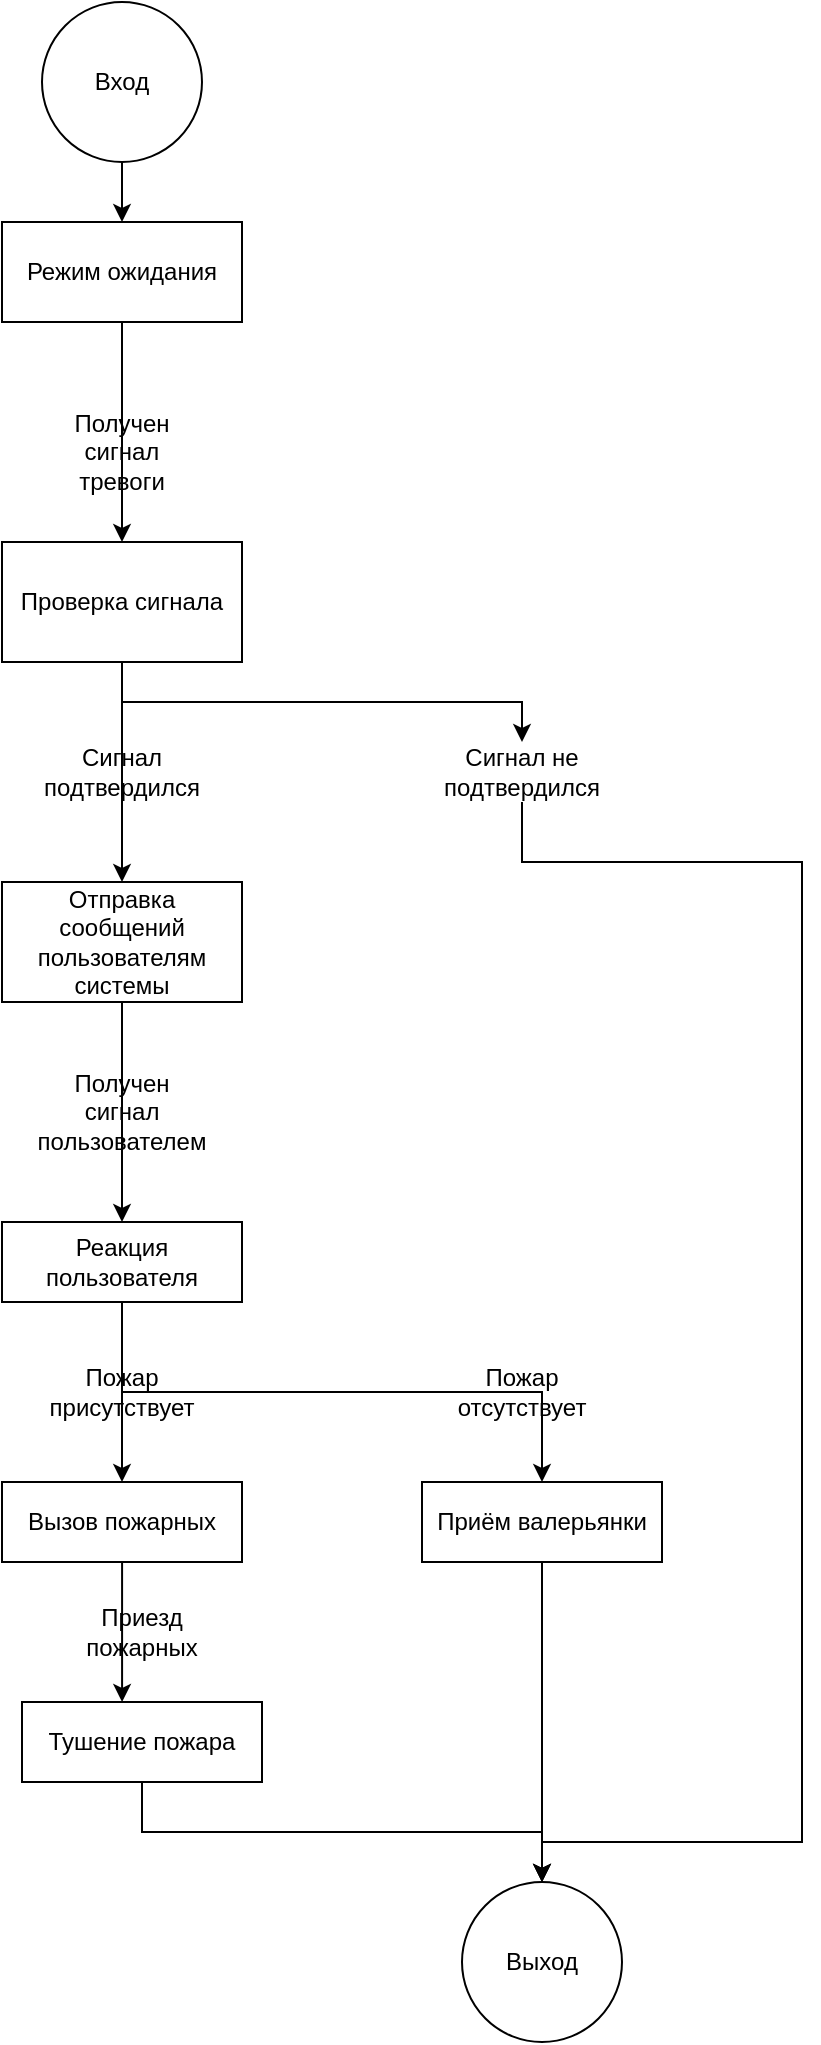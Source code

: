 <mxfile version="22.0.2" type="google">
  <diagram name="Страница — 1" id="r-74dag2j848HP66kEdz">
    <mxGraphModel grid="1" page="1" gridSize="10" guides="1" tooltips="1" connect="1" arrows="1" fold="1" pageScale="1" pageWidth="827" pageHeight="1169" math="0" shadow="0">
      <root>
        <mxCell id="0" />
        <mxCell id="1" parent="0" />
        <mxCell id="-jGCXitZd1qScIlEQwrW-18" style="edgeStyle=orthogonalEdgeStyle;rounded=0;orthogonalLoop=1;jettySize=auto;html=1;exitX=0.5;exitY=1;exitDx=0;exitDy=0;entryX=0.5;entryY=0;entryDx=0;entryDy=0;" edge="1" parent="1" source="h2VDmH4cyIxao1wa2fu7-1" target="-jGCXitZd1qScIlEQwrW-1">
          <mxGeometry relative="1" as="geometry" />
        </mxCell>
        <mxCell id="h2VDmH4cyIxao1wa2fu7-1" value="Вход" style="ellipse;whiteSpace=wrap;html=1;aspect=fixed;" vertex="1" parent="1">
          <mxGeometry x="360" y="30" width="80" height="80" as="geometry" />
        </mxCell>
        <mxCell id="-jGCXitZd1qScIlEQwrW-19" style="edgeStyle=orthogonalEdgeStyle;rounded=0;orthogonalLoop=1;jettySize=auto;html=1;exitX=0.5;exitY=1;exitDx=0;exitDy=0;entryX=0.5;entryY=0;entryDx=0;entryDy=0;" edge="1" parent="1" source="-jGCXitZd1qScIlEQwrW-1" target="-jGCXitZd1qScIlEQwrW-3">
          <mxGeometry relative="1" as="geometry" />
        </mxCell>
        <mxCell id="-jGCXitZd1qScIlEQwrW-1" value="Режим ожидания" style="rounded=0;whiteSpace=wrap;html=1;" vertex="1" parent="1">
          <mxGeometry x="340" y="140" width="120" height="50" as="geometry" />
        </mxCell>
        <mxCell id="-jGCXitZd1qScIlEQwrW-2" value="Получен сигнал тревоги" style="text;html=1;strokeColor=none;fillColor=none;align=center;verticalAlign=middle;whiteSpace=wrap;rounded=0;" vertex="1" parent="1">
          <mxGeometry x="370" y="240" width="60" height="30" as="geometry" />
        </mxCell>
        <mxCell id="-jGCXitZd1qScIlEQwrW-20" style="edgeStyle=orthogonalEdgeStyle;rounded=0;orthogonalLoop=1;jettySize=auto;html=1;exitX=0.5;exitY=1;exitDx=0;exitDy=0;entryX=0.5;entryY=0;entryDx=0;entryDy=0;" edge="1" parent="1" source="-jGCXitZd1qScIlEQwrW-3" target="-jGCXitZd1qScIlEQwrW-5">
          <mxGeometry relative="1" as="geometry" />
        </mxCell>
        <mxCell id="-jGCXitZd1qScIlEQwrW-27" style="edgeStyle=orthogonalEdgeStyle;rounded=0;orthogonalLoop=1;jettySize=auto;html=1;exitX=0.5;exitY=1;exitDx=0;exitDy=0;" edge="1" parent="1" source="-jGCXitZd1qScIlEQwrW-3" target="-jGCXitZd1qScIlEQwrW-6">
          <mxGeometry relative="1" as="geometry" />
        </mxCell>
        <mxCell id="-jGCXitZd1qScIlEQwrW-3" value="Проверка сигнала" style="rounded=0;whiteSpace=wrap;html=1;" vertex="1" parent="1">
          <mxGeometry x="340" y="300" width="120" height="60" as="geometry" />
        </mxCell>
        <mxCell id="-jGCXitZd1qScIlEQwrW-4" value="Сигнал подтвердился" style="text;html=1;strokeColor=none;fillColor=none;align=center;verticalAlign=middle;whiteSpace=wrap;rounded=0;" vertex="1" parent="1">
          <mxGeometry x="370" y="400" width="60" height="30" as="geometry" />
        </mxCell>
        <mxCell id="-jGCXitZd1qScIlEQwrW-21" style="edgeStyle=orthogonalEdgeStyle;rounded=0;orthogonalLoop=1;jettySize=auto;html=1;exitX=0.5;exitY=1;exitDx=0;exitDy=0;" edge="1" parent="1" source="-jGCXitZd1qScIlEQwrW-5" target="-jGCXitZd1qScIlEQwrW-10">
          <mxGeometry relative="1" as="geometry" />
        </mxCell>
        <mxCell id="-jGCXitZd1qScIlEQwrW-5" value="Отправка сообщений пользователям системы" style="rounded=0;whiteSpace=wrap;html=1;" vertex="1" parent="1">
          <mxGeometry x="340" y="470" width="120" height="60" as="geometry" />
        </mxCell>
        <mxCell id="-jGCXitZd1qScIlEQwrW-30" style="edgeStyle=orthogonalEdgeStyle;rounded=0;orthogonalLoop=1;jettySize=auto;html=1;entryX=0.5;entryY=0;entryDx=0;entryDy=0;" edge="1" parent="1" source="-jGCXitZd1qScIlEQwrW-6" target="-jGCXitZd1qScIlEQwrW-8">
          <mxGeometry relative="1" as="geometry">
            <Array as="points">
              <mxPoint x="600" y="460" />
              <mxPoint x="740" y="460" />
              <mxPoint x="740" y="950" />
              <mxPoint x="610" y="950" />
            </Array>
          </mxGeometry>
        </mxCell>
        <mxCell id="-jGCXitZd1qScIlEQwrW-6" value="Сигнал не подтвердился" style="text;html=1;strokeColor=none;fillColor=none;align=center;verticalAlign=middle;whiteSpace=wrap;rounded=0;" vertex="1" parent="1">
          <mxGeometry x="570" y="400" width="60" height="30" as="geometry" />
        </mxCell>
        <mxCell id="-jGCXitZd1qScIlEQwrW-8" value="Выход" style="ellipse;whiteSpace=wrap;html=1;aspect=fixed;" vertex="1" parent="1">
          <mxGeometry x="570" y="970" width="80" height="80" as="geometry" />
        </mxCell>
        <mxCell id="-jGCXitZd1qScIlEQwrW-9" value="Получен сигнал пользователем" style="text;html=1;strokeColor=none;fillColor=none;align=center;verticalAlign=middle;whiteSpace=wrap;rounded=0;" vertex="1" parent="1">
          <mxGeometry x="370" y="570" width="60" height="30" as="geometry" />
        </mxCell>
        <mxCell id="-jGCXitZd1qScIlEQwrW-22" style="edgeStyle=orthogonalEdgeStyle;rounded=0;orthogonalLoop=1;jettySize=auto;html=1;exitX=0.5;exitY=1;exitDx=0;exitDy=0;" edge="1" parent="1" source="-jGCXitZd1qScIlEQwrW-10" target="-jGCXitZd1qScIlEQwrW-13">
          <mxGeometry relative="1" as="geometry">
            <mxPoint x="400" y="750" as="targetPoint" />
          </mxGeometry>
        </mxCell>
        <mxCell id="-jGCXitZd1qScIlEQwrW-26" style="edgeStyle=orthogonalEdgeStyle;rounded=0;orthogonalLoop=1;jettySize=auto;html=1;exitX=0.5;exitY=1;exitDx=0;exitDy=0;" edge="1" parent="1" source="-jGCXitZd1qScIlEQwrW-10" target="-jGCXitZd1qScIlEQwrW-14">
          <mxGeometry relative="1" as="geometry" />
        </mxCell>
        <mxCell id="-jGCXitZd1qScIlEQwrW-10" value="Реакция пользователя" style="rounded=0;whiteSpace=wrap;html=1;" vertex="1" parent="1">
          <mxGeometry x="340" y="640" width="120" height="40" as="geometry" />
        </mxCell>
        <mxCell id="-jGCXitZd1qScIlEQwrW-11" value="Пожар присутствует" style="text;html=1;strokeColor=none;fillColor=none;align=center;verticalAlign=middle;whiteSpace=wrap;rounded=0;" vertex="1" parent="1">
          <mxGeometry x="370" y="710" width="60" height="30" as="geometry" />
        </mxCell>
        <mxCell id="-jGCXitZd1qScIlEQwrW-12" value="Пожар отсутствует" style="text;html=1;strokeColor=none;fillColor=none;align=center;verticalAlign=middle;whiteSpace=wrap;rounded=0;" vertex="1" parent="1">
          <mxGeometry x="570" y="710" width="60" height="30" as="geometry" />
        </mxCell>
        <mxCell id="-jGCXitZd1qScIlEQwrW-13" value="Вызов пожарных" style="rounded=0;whiteSpace=wrap;html=1;" vertex="1" parent="1">
          <mxGeometry x="340" y="770" width="120" height="40" as="geometry" />
        </mxCell>
        <mxCell id="-jGCXitZd1qScIlEQwrW-29" style="edgeStyle=orthogonalEdgeStyle;rounded=0;orthogonalLoop=1;jettySize=auto;html=1;entryX=0.5;entryY=0;entryDx=0;entryDy=0;" edge="1" parent="1" source="-jGCXitZd1qScIlEQwrW-14" target="-jGCXitZd1qScIlEQwrW-8">
          <mxGeometry relative="1" as="geometry">
            <mxPoint x="610" y="950" as="targetPoint" />
          </mxGeometry>
        </mxCell>
        <mxCell id="-jGCXitZd1qScIlEQwrW-14" value="Приём валерьянки" style="rounded=0;whiteSpace=wrap;html=1;" vertex="1" parent="1">
          <mxGeometry x="550" y="770" width="120" height="40" as="geometry" />
        </mxCell>
        <mxCell id="-jGCXitZd1qScIlEQwrW-28" style="edgeStyle=orthogonalEdgeStyle;rounded=0;orthogonalLoop=1;jettySize=auto;html=1;exitX=0.5;exitY=1;exitDx=0;exitDy=0;entryX=0.5;entryY=0;entryDx=0;entryDy=0;" edge="1" parent="1" source="-jGCXitZd1qScIlEQwrW-15" target="-jGCXitZd1qScIlEQwrW-8">
          <mxGeometry relative="1" as="geometry" />
        </mxCell>
        <mxCell id="-jGCXitZd1qScIlEQwrW-15" value="Тушение пожара" style="rounded=0;whiteSpace=wrap;html=1;" vertex="1" parent="1">
          <mxGeometry x="350" y="880" width="120" height="40" as="geometry" />
        </mxCell>
        <mxCell id="-jGCXitZd1qScIlEQwrW-16" value="Приезд пожарных" style="text;html=1;strokeColor=none;fillColor=none;align=center;verticalAlign=middle;whiteSpace=wrap;rounded=0;" vertex="1" parent="1">
          <mxGeometry x="380" y="830" width="60" height="30" as="geometry" />
        </mxCell>
        <mxCell id="-jGCXitZd1qScIlEQwrW-25" style="edgeStyle=orthogonalEdgeStyle;rounded=0;orthogonalLoop=1;jettySize=auto;html=1;entryX=0.417;entryY=0;entryDx=0;entryDy=0;entryPerimeter=0;" edge="1" parent="1" source="-jGCXitZd1qScIlEQwrW-13" target="-jGCXitZd1qScIlEQwrW-15">
          <mxGeometry relative="1" as="geometry" />
        </mxCell>
      </root>
    </mxGraphModel>
  </diagram>
</mxfile>
